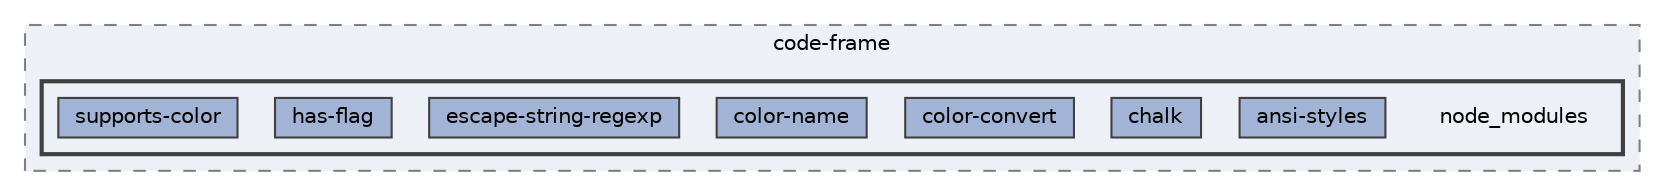 digraph "pkiclassroomrescheduler/src/main/frontend/node_modules/@babel/code-frame/node_modules"
{
 // LATEX_PDF_SIZE
  bgcolor="transparent";
  edge [fontname=Helvetica,fontsize=10,labelfontname=Helvetica,labelfontsize=10];
  node [fontname=Helvetica,fontsize=10,shape=box,height=0.2,width=0.4];
  compound=true
  subgraph clusterdir_638405b8b532917b7e30e543527e7bd1 {
    graph [ bgcolor="#edf0f7", pencolor="grey50", label="code-frame", fontname=Helvetica,fontsize=10 style="filled,dashed", URL="dir_638405b8b532917b7e30e543527e7bd1.html",tooltip=""]
  subgraph clusterdir_22662b2d74cae98cfd286a3023aa0113 {
    graph [ bgcolor="#edf0f7", pencolor="grey25", label="", fontname=Helvetica,fontsize=10 style="filled,bold", URL="dir_22662b2d74cae98cfd286a3023aa0113.html",tooltip=""]
    dir_22662b2d74cae98cfd286a3023aa0113 [shape=plaintext, label="node_modules"];
  dir_29c9daf5f08bfd2b56dff9cb3205db0e [label="ansi-styles", fillcolor="#a2b4d6", color="grey25", style="filled", URL="dir_29c9daf5f08bfd2b56dff9cb3205db0e.html",tooltip=""];
  dir_1e0d45cda079fde9186c944c0a1c84cd [label="chalk", fillcolor="#a2b4d6", color="grey25", style="filled", URL="dir_1e0d45cda079fde9186c944c0a1c84cd.html",tooltip=""];
  dir_fa67e5057b60aec36f13643465aca36c [label="color-convert", fillcolor="#a2b4d6", color="grey25", style="filled", URL="dir_fa67e5057b60aec36f13643465aca36c.html",tooltip=""];
  dir_ae77ba50737b2709a726c07baada088d [label="color-name", fillcolor="#a2b4d6", color="grey25", style="filled", URL="dir_ae77ba50737b2709a726c07baada088d.html",tooltip=""];
  dir_b84d2c3d6b02468c4f1606b1b4ad91cf [label="escape-string-regexp", fillcolor="#a2b4d6", color="grey25", style="filled", URL="dir_b84d2c3d6b02468c4f1606b1b4ad91cf.html",tooltip=""];
  dir_cb41698791f1a409fb8986a9128c6fb9 [label="has-flag", fillcolor="#a2b4d6", color="grey25", style="filled", URL="dir_cb41698791f1a409fb8986a9128c6fb9.html",tooltip=""];
  dir_a8d00d68ab7b032036de9eb3a6608383 [label="supports-color", fillcolor="#a2b4d6", color="grey25", style="filled", URL="dir_a8d00d68ab7b032036de9eb3a6608383.html",tooltip=""];
  }
  }
}

